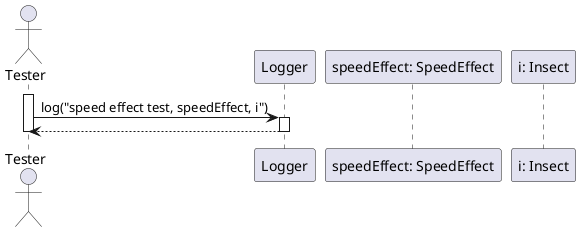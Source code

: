 @startuml speedEffect

actor Tester as tester

participant "Logger" as logger
participant "speedEffect: SpeedEffect" as speed
participant "i: Insect" as insect

activate tester

tester -> logger: log("speed effect test, speedEffect, i")
activate logger

logger--> tester
deactivate logger

deactivate tester

@enduml